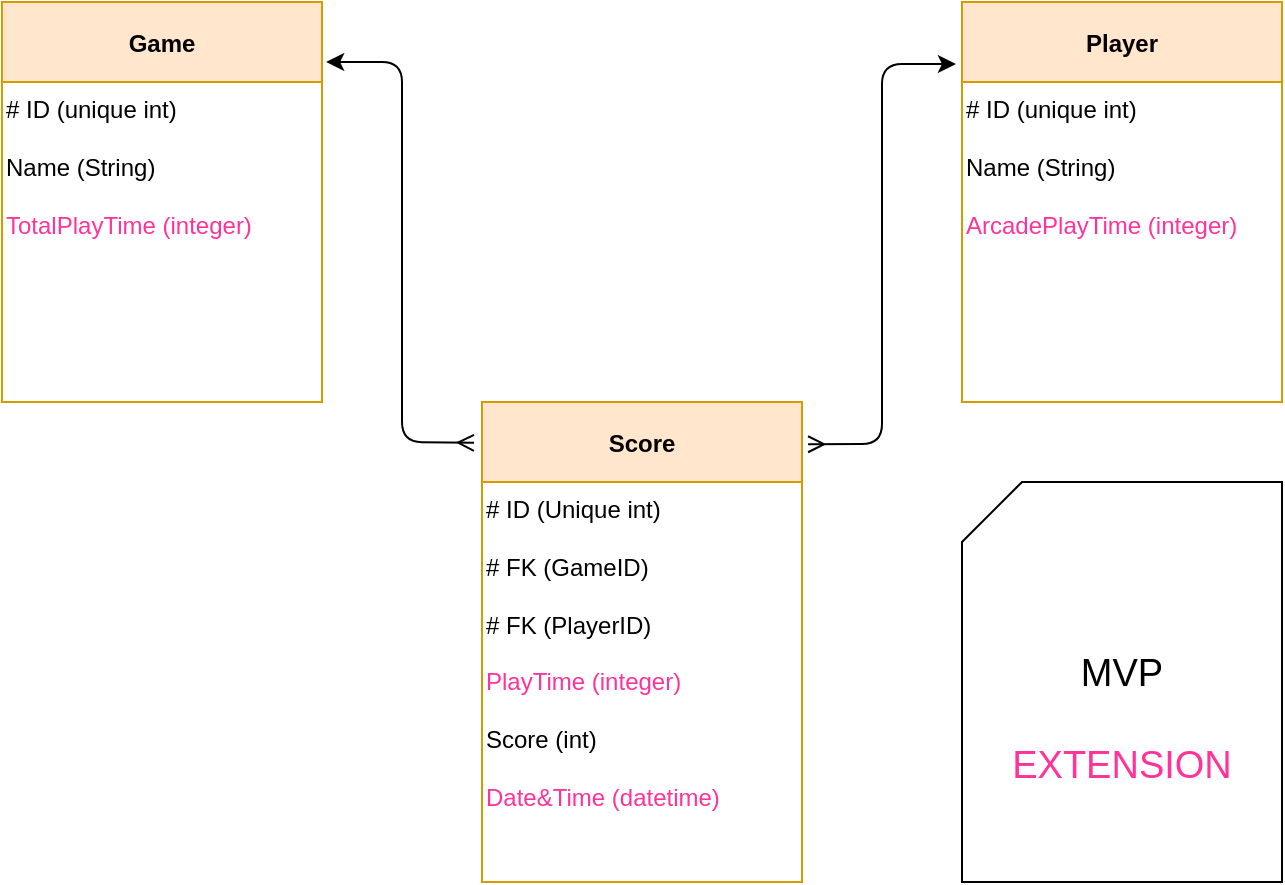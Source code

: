 <mxfile version="14.0.1" type="github">
  <diagram id="C5RBs43oDa-KdzZeNtuy" name="Page-1">
    <mxGraphModel dx="1427" dy="744" grid="1" gridSize="10" guides="1" tooltips="1" connect="1" arrows="1" fold="1" page="1" pageScale="1" pageWidth="827" pageHeight="1169" math="0" shadow="0">
      <root>
        <mxCell id="WIyWlLk6GJQsqaUBKTNV-0" />
        <mxCell id="WIyWlLk6GJQsqaUBKTNV-1" parent="WIyWlLk6GJQsqaUBKTNV-0" />
        <mxCell id="zkfFHV4jXpPFQw0GAbJ--0" value="Game" style="swimlane;fontStyle=1;align=center;verticalAlign=middle;childLayout=stackLayout;horizontal=1;startSize=40;horizontalStack=0;resizeParent=1;resizeLast=0;collapsible=1;marginBottom=0;rounded=0;shadow=0;strokeWidth=1;fillColor=#ffe6cc;strokeColor=#d79b00;" parent="WIyWlLk6GJQsqaUBKTNV-1" vertex="1">
          <mxGeometry x="80" y="40" width="160" height="200" as="geometry">
            <mxRectangle x="80" y="40" width="160" height="26" as="alternateBounds" />
          </mxGeometry>
        </mxCell>
        <mxCell id="mwgo78fbmI82Gh-1UB7O-1" value="&lt;div&gt;# ID (unique int)&lt;br&gt;&lt;/div&gt;&lt;div&gt;&lt;br&gt;&lt;/div&gt;&lt;div&gt;Name (String)&lt;/div&gt;&lt;div&gt;&lt;br&gt;&lt;/div&gt;&lt;div&gt;&lt;font color=&quot;#FF3399&quot;&gt;TotalPlayTime (integer)&lt;/font&gt;&lt;/div&gt;&lt;div&gt;&lt;font color=&quot;#FF3399&quot;&gt;&lt;br&gt;&lt;/font&gt;&lt;/div&gt;&lt;div&gt;&lt;br&gt;&lt;/div&gt;&lt;div&gt;&lt;br&gt;&lt;/div&gt;&lt;div&gt;&lt;br&gt;&lt;/div&gt;" style="text;html=1;strokeColor=none;fillColor=none;align=left;verticalAlign=top;whiteSpace=wrap;rounded=0;" parent="zkfFHV4jXpPFQw0GAbJ--0" vertex="1">
          <mxGeometry y="40" width="160" height="160" as="geometry" />
        </mxCell>
        <mxCell id="zkfFHV4jXpPFQw0GAbJ--13" value="Score" style="swimlane;fontStyle=1;align=center;verticalAlign=middle;childLayout=stackLayout;horizontal=1;startSize=40;horizontalStack=0;resizeParent=1;resizeLast=0;collapsible=1;marginBottom=0;rounded=0;shadow=0;strokeWidth=1;fillColor=#ffe6cc;strokeColor=#d79b00;" parent="WIyWlLk6GJQsqaUBKTNV-1" vertex="1">
          <mxGeometry x="320" y="240" width="160" height="240" as="geometry">
            <mxRectangle x="340" y="380" width="170" height="26" as="alternateBounds" />
          </mxGeometry>
        </mxCell>
        <mxCell id="mwgo78fbmI82Gh-1UB7O-3" value="&lt;div&gt;# ID (Unique int)&lt;/div&gt;&lt;div&gt;&lt;br&gt;&lt;/div&gt;&lt;div&gt;# FK (GameID)&lt;br&gt;&lt;/div&gt;&lt;div&gt;&lt;br&gt;&lt;/div&gt;&lt;div&gt;# FK (PlayerID)&lt;/div&gt;&lt;div&gt;&lt;br&gt;&lt;/div&gt;&lt;div&gt;&lt;font color=&quot;#FF3399&quot;&gt;PlayTime (integer)&lt;/font&gt;&lt;br&gt;&lt;/div&gt;&lt;div&gt;&lt;br&gt;&lt;/div&gt;&lt;div&gt;Score (int)&lt;/div&gt;&lt;div&gt;&lt;br&gt;&lt;/div&gt;&lt;div&gt;&lt;font color=&quot;#FF3399&quot;&gt;Date&amp;amp;Time (datetime)&lt;/font&gt;&lt;br&gt;&lt;/div&gt;" style="text;html=1;strokeColor=none;fillColor=none;align=left;verticalAlign=top;whiteSpace=wrap;rounded=0;" parent="zkfFHV4jXpPFQw0GAbJ--13" vertex="1">
          <mxGeometry y="40" width="160" height="200" as="geometry" />
        </mxCell>
        <mxCell id="zkfFHV4jXpPFQw0GAbJ--17" value="Player" style="swimlane;fontStyle=1;align=center;verticalAlign=middle;childLayout=stackLayout;horizontal=1;startSize=40;horizontalStack=0;resizeParent=1;resizeLast=0;collapsible=1;marginBottom=0;rounded=0;shadow=0;strokeWidth=1;fillColor=#ffe6cc;strokeColor=#d79b00;" parent="WIyWlLk6GJQsqaUBKTNV-1" vertex="1">
          <mxGeometry x="560" y="40" width="160" height="200" as="geometry">
            <mxRectangle x="550" y="140" width="160" height="26" as="alternateBounds" />
          </mxGeometry>
        </mxCell>
        <mxCell id="mwgo78fbmI82Gh-1UB7O-0" value="&lt;div&gt;# ID (unique int)&lt;/div&gt;&lt;div&gt;&lt;br&gt;&lt;/div&gt;&lt;div&gt;Name (String)&lt;/div&gt;&lt;div&gt;&lt;br&gt;&lt;/div&gt;&lt;div&gt;&lt;font color=&quot;#FF3399&quot;&gt;ArcadePlayTime (integer)&lt;/font&gt;&lt;br&gt;&lt;/div&gt;" style="text;html=1;strokeColor=none;fillColor=none;align=left;verticalAlign=top;whiteSpace=wrap;rounded=0;" parent="zkfFHV4jXpPFQw0GAbJ--17" vertex="1">
          <mxGeometry y="40" width="160" height="160" as="geometry" />
        </mxCell>
        <mxCell id="mwgo78fbmI82Gh-1UB7O-5" value="" style="endArrow=ERmany;startArrow=classic;html=1;exitX=1.013;exitY=0.15;exitDx=0;exitDy=0;exitPerimeter=0;endFill=0;entryX=-0.025;entryY=0.085;entryDx=0;entryDy=0;entryPerimeter=0;" parent="WIyWlLk6GJQsqaUBKTNV-1" source="zkfFHV4jXpPFQw0GAbJ--0" target="zkfFHV4jXpPFQw0GAbJ--13" edge="1">
          <mxGeometry width="50" height="50" relative="1" as="geometry">
            <mxPoint x="310" y="300" as="sourcePoint" />
            <mxPoint x="310" y="377" as="targetPoint" />
            <Array as="points">
              <mxPoint x="280" y="70" />
              <mxPoint x="280" y="260" />
            </Array>
          </mxGeometry>
        </mxCell>
        <mxCell id="mwgo78fbmI82Gh-1UB7O-11" value="" style="endArrow=ERmany;startArrow=classic;html=1;exitX=-0.019;exitY=0.155;exitDx=0;exitDy=0;exitPerimeter=0;endFill=0;entryX=1.019;entryY=0.088;entryDx=0;entryDy=0;entryPerimeter=0;" parent="WIyWlLk6GJQsqaUBKTNV-1" source="zkfFHV4jXpPFQw0GAbJ--17" target="zkfFHV4jXpPFQw0GAbJ--13" edge="1">
          <mxGeometry width="50" height="50" relative="1" as="geometry">
            <mxPoint x="460.0" y="70" as="sourcePoint" />
            <mxPoint x="490" y="180" as="targetPoint" />
            <Array as="points">
              <mxPoint x="520" y="71" />
              <mxPoint x="520" y="261" />
            </Array>
          </mxGeometry>
        </mxCell>
        <mxCell id="xAks7eWazDkw8pQM7S38-4" value="&lt;div align=&quot;center&quot;&gt;&lt;br&gt;&lt;/div&gt;&lt;div style=&quot;font-size: 19px&quot; align=&quot;center&quot;&gt;&lt;font style=&quot;font-size: 19px&quot;&gt;&lt;br&gt;&lt;/font&gt;&lt;/div&gt;&lt;div style=&quot;font-size: 19px&quot; align=&quot;center&quot;&gt;&lt;font style=&quot;font-size: 19px&quot;&gt;MVP&lt;/font&gt;&lt;/div&gt;&lt;div style=&quot;font-size: 19px&quot; align=&quot;center&quot;&gt;&lt;font style=&quot;font-size: 19px&quot;&gt;&lt;br&gt;&lt;/font&gt;&lt;/div&gt;&lt;div style=&quot;font-size: 19px&quot; align=&quot;center&quot;&gt;&lt;font style=&quot;font-size: 19px&quot; color=&quot;#FF3399&quot;&gt;EXTENSION&lt;/font&gt;&lt;font style=&quot;font-size: 19px&quot;&gt;&lt;br&gt;&lt;/font&gt;&lt;/div&gt;" style="shape=card;whiteSpace=wrap;html=1;align=center;" parent="WIyWlLk6GJQsqaUBKTNV-1" vertex="1">
          <mxGeometry x="560" y="280" width="160" height="200" as="geometry" />
        </mxCell>
      </root>
    </mxGraphModel>
  </diagram>
</mxfile>
